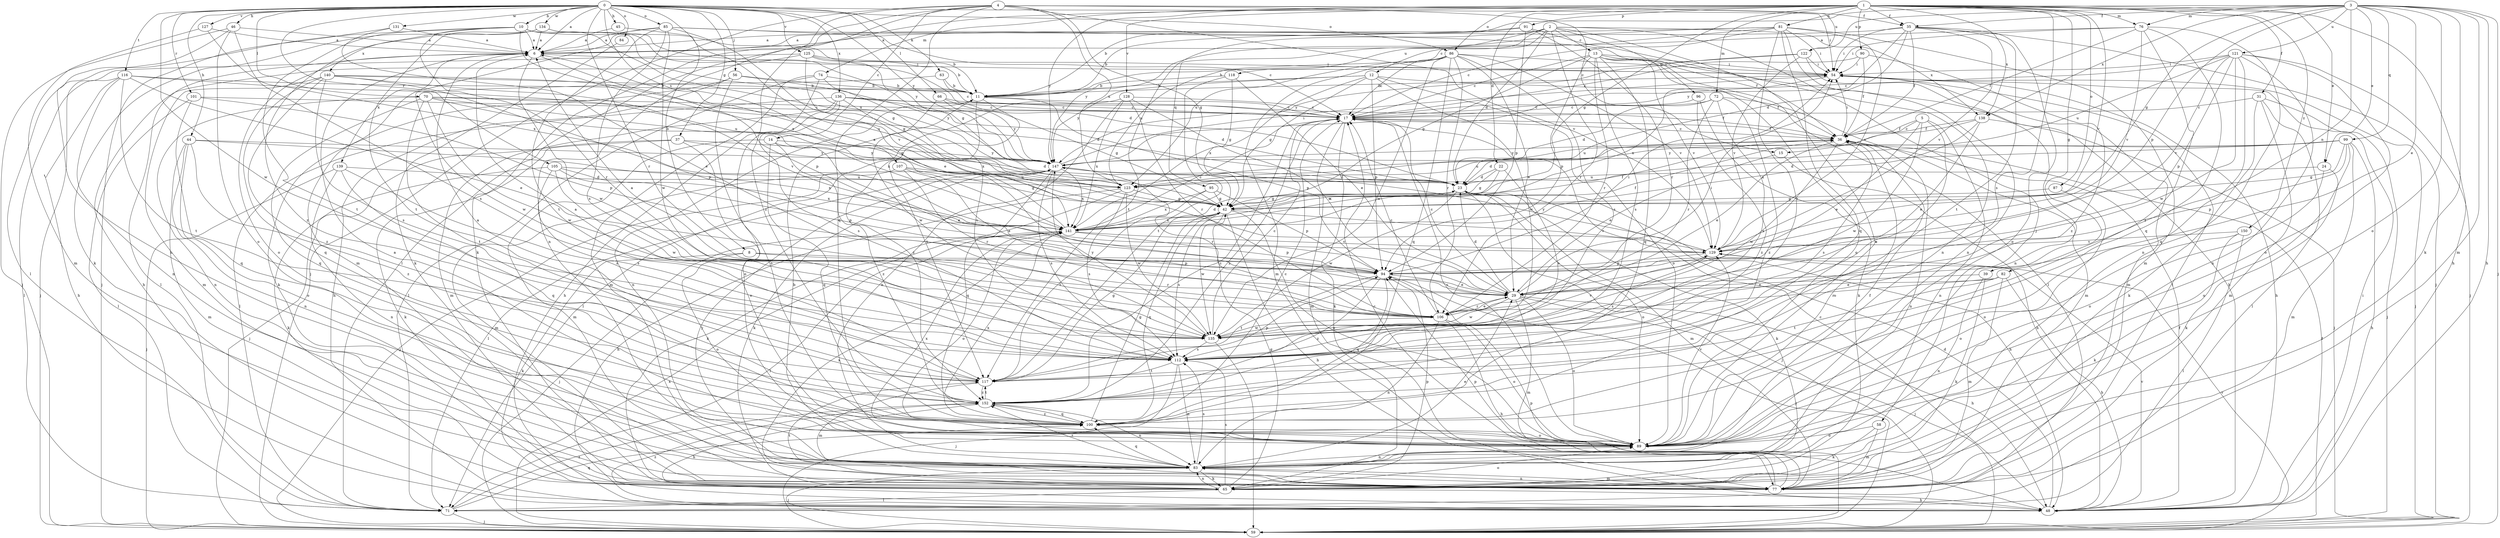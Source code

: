 strict digraph  {
0;
1;
2;
3;
4;
5;
6;
8;
10;
11;
12;
13;
14;
15;
17;
22;
23;
24;
29;
31;
35;
36;
37;
39;
42;
44;
45;
46;
48;
54;
56;
58;
59;
63;
65;
66;
70;
71;
72;
74;
76;
77;
81;
82;
83;
84;
85;
86;
87;
89;
90;
91;
94;
95;
96;
99;
100;
101;
105;
106;
107;
112;
116;
117;
118;
121;
122;
123;
125;
127;
128;
129;
131;
134;
135;
136;
138;
139;
140;
141;
147;
150;
152;
0 -> 6  [label=a];
0 -> 8  [label=b];
0 -> 10  [label=b];
0 -> 37  [label=g];
0 -> 44  [label=h];
0 -> 45  [label=h];
0 -> 46  [label=h];
0 -> 54  [label=i];
0 -> 56  [label=j];
0 -> 63  [label=k];
0 -> 66  [label=l];
0 -> 70  [label=l];
0 -> 84  [label=o];
0 -> 85  [label=o];
0 -> 86  [label=o];
0 -> 101  [label=r];
0 -> 105  [label=r];
0 -> 106  [label=r];
0 -> 107  [label=s];
0 -> 116  [label=t];
0 -> 125  [label=v];
0 -> 127  [label=v];
0 -> 131  [label=w];
0 -> 134  [label=w];
0 -> 135  [label=w];
0 -> 136  [label=x];
0 -> 147  [label=y];
1 -> 22  [label=d];
1 -> 24  [label=e];
1 -> 31  [label=f];
1 -> 35  [label=f];
1 -> 39  [label=g];
1 -> 42  [label=g];
1 -> 48  [label=h];
1 -> 71  [label=l];
1 -> 72  [label=m];
1 -> 74  [label=m];
1 -> 76  [label=m];
1 -> 81  [label=n];
1 -> 86  [label=o];
1 -> 87  [label=o];
1 -> 90  [label=p];
1 -> 91  [label=p];
1 -> 112  [label=s];
1 -> 128  [label=v];
1 -> 129  [label=v];
1 -> 138  [label=x];
1 -> 147  [label=y];
1 -> 150  [label=z];
2 -> 12  [label=c];
2 -> 13  [label=c];
2 -> 23  [label=d];
2 -> 58  [label=j];
2 -> 89  [label=o];
2 -> 95  [label=q];
2 -> 96  [label=q];
2 -> 106  [label=r];
2 -> 117  [label=t];
2 -> 118  [label=u];
2 -> 138  [label=x];
3 -> 11  [label=b];
3 -> 24  [label=e];
3 -> 29  [label=e];
3 -> 35  [label=f];
3 -> 42  [label=g];
3 -> 48  [label=h];
3 -> 59  [label=j];
3 -> 65  [label=k];
3 -> 76  [label=m];
3 -> 77  [label=m];
3 -> 82  [label=n];
3 -> 89  [label=o];
3 -> 94  [label=p];
3 -> 99  [label=q];
3 -> 121  [label=u];
3 -> 122  [label=u];
3 -> 138  [label=x];
4 -> 14  [label=c];
4 -> 15  [label=c];
4 -> 35  [label=f];
4 -> 42  [label=g];
4 -> 59  [label=j];
4 -> 65  [label=k];
4 -> 83  [label=n];
4 -> 100  [label=q];
4 -> 122  [label=u];
4 -> 123  [label=u];
4 -> 129  [label=v];
4 -> 152  [label=z];
5 -> 15  [label=c];
5 -> 29  [label=e];
5 -> 36  [label=f];
5 -> 83  [label=n];
5 -> 112  [label=s];
5 -> 135  [label=w];
6 -> 54  [label=i];
6 -> 71  [label=l];
6 -> 89  [label=o];
6 -> 94  [label=p];
6 -> 135  [label=w];
6 -> 139  [label=x];
8 -> 65  [label=k];
8 -> 89  [label=o];
8 -> 94  [label=p];
8 -> 106  [label=r];
10 -> 6  [label=a];
10 -> 11  [label=b];
10 -> 42  [label=g];
10 -> 71  [label=l];
10 -> 106  [label=r];
10 -> 117  [label=t];
10 -> 123  [label=u];
10 -> 140  [label=x];
10 -> 141  [label=x];
11 -> 17  [label=c];
11 -> 83  [label=n];
11 -> 94  [label=p];
11 -> 117  [label=t];
11 -> 152  [label=z];
12 -> 11  [label=b];
12 -> 36  [label=f];
12 -> 42  [label=g];
12 -> 89  [label=o];
12 -> 94  [label=p];
12 -> 135  [label=w];
12 -> 141  [label=x];
12 -> 147  [label=y];
13 -> 17  [label=c];
13 -> 42  [label=g];
13 -> 48  [label=h];
13 -> 54  [label=i];
13 -> 71  [label=l];
13 -> 89  [label=o];
13 -> 94  [label=p];
13 -> 100  [label=q];
13 -> 106  [label=r];
13 -> 112  [label=s];
13 -> 129  [label=v];
14 -> 29  [label=e];
14 -> 77  [label=m];
14 -> 100  [label=q];
14 -> 147  [label=y];
14 -> 152  [label=z];
15 -> 29  [label=e];
15 -> 48  [label=h];
17 -> 36  [label=f];
17 -> 65  [label=k];
17 -> 77  [label=m];
17 -> 152  [label=z];
22 -> 23  [label=d];
22 -> 42  [label=g];
22 -> 112  [label=s];
22 -> 141  [label=x];
23 -> 42  [label=g];
23 -> 48  [label=h];
23 -> 59  [label=j];
23 -> 65  [label=k];
23 -> 77  [label=m];
23 -> 89  [label=o];
23 -> 135  [label=w];
24 -> 65  [label=k];
24 -> 89  [label=o];
24 -> 123  [label=u];
29 -> 17  [label=c];
29 -> 23  [label=d];
29 -> 48  [label=h];
29 -> 54  [label=i];
29 -> 59  [label=j];
29 -> 77  [label=m];
29 -> 89  [label=o];
29 -> 106  [label=r];
29 -> 135  [label=w];
31 -> 17  [label=c];
31 -> 59  [label=j];
31 -> 65  [label=k];
31 -> 71  [label=l];
31 -> 77  [label=m];
35 -> 6  [label=a];
35 -> 23  [label=d];
35 -> 36  [label=f];
35 -> 54  [label=i];
35 -> 59  [label=j];
35 -> 89  [label=o];
35 -> 117  [label=t];
35 -> 129  [label=v];
35 -> 147  [label=y];
36 -> 17  [label=c];
36 -> 23  [label=d];
36 -> 29  [label=e];
36 -> 54  [label=i];
36 -> 83  [label=n];
36 -> 89  [label=o];
36 -> 112  [label=s];
36 -> 135  [label=w];
36 -> 147  [label=y];
37 -> 23  [label=d];
37 -> 59  [label=j];
37 -> 65  [label=k];
37 -> 89  [label=o];
37 -> 147  [label=y];
39 -> 29  [label=e];
39 -> 65  [label=k];
39 -> 83  [label=n];
42 -> 36  [label=f];
42 -> 48  [label=h];
42 -> 89  [label=o];
42 -> 100  [label=q];
42 -> 112  [label=s];
42 -> 129  [label=v];
42 -> 135  [label=w];
42 -> 141  [label=x];
44 -> 77  [label=m];
44 -> 83  [label=n];
44 -> 89  [label=o];
44 -> 141  [label=x];
44 -> 147  [label=y];
44 -> 152  [label=z];
45 -> 6  [label=a];
45 -> 29  [label=e];
46 -> 6  [label=a];
46 -> 59  [label=j];
46 -> 83  [label=n];
46 -> 89  [label=o];
46 -> 112  [label=s];
48 -> 17  [label=c];
48 -> 23  [label=d];
48 -> 36  [label=f];
48 -> 54  [label=i];
48 -> 129  [label=v];
48 -> 152  [label=z];
54 -> 11  [label=b];
54 -> 48  [label=h];
54 -> 59  [label=j];
54 -> 77  [label=m];
54 -> 141  [label=x];
56 -> 11  [label=b];
56 -> 48  [label=h];
56 -> 65  [label=k];
56 -> 89  [label=o];
56 -> 147  [label=y];
58 -> 65  [label=k];
58 -> 77  [label=m];
58 -> 89  [label=o];
59 -> 36  [label=f];
59 -> 94  [label=p];
59 -> 129  [label=v];
59 -> 141  [label=x];
63 -> 11  [label=b];
63 -> 17  [label=c];
63 -> 135  [label=w];
65 -> 42  [label=g];
65 -> 48  [label=h];
65 -> 71  [label=l];
65 -> 83  [label=n];
65 -> 89  [label=o];
65 -> 94  [label=p];
65 -> 112  [label=s];
65 -> 141  [label=x];
66 -> 17  [label=c];
66 -> 42  [label=g];
66 -> 135  [label=w];
66 -> 147  [label=y];
70 -> 17  [label=c];
70 -> 23  [label=d];
70 -> 42  [label=g];
70 -> 83  [label=n];
70 -> 100  [label=q];
70 -> 117  [label=t];
70 -> 135  [label=w];
70 -> 141  [label=x];
71 -> 59  [label=j];
71 -> 100  [label=q];
71 -> 152  [label=z];
72 -> 17  [label=c];
72 -> 23  [label=d];
72 -> 77  [label=m];
72 -> 106  [label=r];
72 -> 112  [label=s];
72 -> 152  [label=z];
74 -> 11  [label=b];
74 -> 48  [label=h];
74 -> 71  [label=l];
74 -> 77  [label=m];
74 -> 112  [label=s];
76 -> 6  [label=a];
76 -> 36  [label=f];
76 -> 54  [label=i];
76 -> 83  [label=n];
76 -> 100  [label=q];
76 -> 129  [label=v];
76 -> 152  [label=z];
77 -> 17  [label=c];
77 -> 54  [label=i];
77 -> 83  [label=n];
77 -> 94  [label=p];
77 -> 117  [label=t];
77 -> 147  [label=y];
81 -> 6  [label=a];
81 -> 17  [label=c];
81 -> 54  [label=i];
81 -> 77  [label=m];
81 -> 83  [label=n];
81 -> 100  [label=q];
81 -> 112  [label=s];
81 -> 123  [label=u];
81 -> 129  [label=v];
81 -> 147  [label=y];
82 -> 29  [label=e];
82 -> 48  [label=h];
82 -> 77  [label=m];
82 -> 106  [label=r];
82 -> 117  [label=t];
83 -> 11  [label=b];
83 -> 29  [label=e];
83 -> 59  [label=j];
83 -> 65  [label=k];
83 -> 77  [label=m];
83 -> 100  [label=q];
83 -> 112  [label=s];
83 -> 152  [label=z];
84 -> 65  [label=k];
85 -> 6  [label=a];
85 -> 17  [label=c];
85 -> 36  [label=f];
85 -> 77  [label=m];
85 -> 112  [label=s];
85 -> 117  [label=t];
85 -> 129  [label=v];
85 -> 135  [label=w];
86 -> 17  [label=c];
86 -> 29  [label=e];
86 -> 54  [label=i];
86 -> 77  [label=m];
86 -> 100  [label=q];
86 -> 106  [label=r];
86 -> 112  [label=s];
86 -> 123  [label=u];
86 -> 129  [label=v];
86 -> 135  [label=w];
87 -> 42  [label=g];
87 -> 89  [label=o];
89 -> 6  [label=a];
89 -> 17  [label=c];
89 -> 36  [label=f];
89 -> 83  [label=n];
89 -> 129  [label=v];
89 -> 141  [label=x];
90 -> 17  [label=c];
90 -> 36  [label=f];
90 -> 54  [label=i];
90 -> 152  [label=z];
91 -> 6  [label=a];
91 -> 11  [label=b];
91 -> 83  [label=n];
91 -> 94  [label=p];
91 -> 106  [label=r];
94 -> 29  [label=e];
94 -> 54  [label=i];
94 -> 59  [label=j];
94 -> 100  [label=q];
94 -> 117  [label=t];
94 -> 152  [label=z];
95 -> 42  [label=g];
95 -> 94  [label=p];
95 -> 117  [label=t];
95 -> 141  [label=x];
96 -> 17  [label=c];
96 -> 65  [label=k];
96 -> 152  [label=z];
99 -> 23  [label=d];
99 -> 42  [label=g];
99 -> 48  [label=h];
99 -> 77  [label=m];
99 -> 89  [label=o];
99 -> 94  [label=p];
99 -> 123  [label=u];
99 -> 147  [label=y];
100 -> 17  [label=c];
100 -> 42  [label=g];
100 -> 89  [label=o];
100 -> 141  [label=x];
100 -> 152  [label=z];
101 -> 17  [label=c];
101 -> 71  [label=l];
101 -> 94  [label=p];
101 -> 100  [label=q];
105 -> 65  [label=k];
105 -> 94  [label=p];
105 -> 112  [label=s];
105 -> 123  [label=u];
105 -> 135  [label=w];
105 -> 141  [label=x];
106 -> 6  [label=a];
106 -> 17  [label=c];
106 -> 29  [label=e];
106 -> 48  [label=h];
106 -> 83  [label=n];
106 -> 89  [label=o];
106 -> 135  [label=w];
107 -> 29  [label=e];
107 -> 42  [label=g];
107 -> 77  [label=m];
107 -> 106  [label=r];
107 -> 123  [label=u];
112 -> 6  [label=a];
112 -> 59  [label=j];
112 -> 83  [label=n];
112 -> 117  [label=t];
116 -> 11  [label=b];
116 -> 29  [label=e];
116 -> 48  [label=h];
116 -> 71  [label=l];
116 -> 83  [label=n];
116 -> 117  [label=t];
116 -> 123  [label=u];
117 -> 6  [label=a];
117 -> 42  [label=g];
117 -> 77  [label=m];
117 -> 94  [label=p];
117 -> 152  [label=z];
118 -> 11  [label=b];
118 -> 29  [label=e];
118 -> 42  [label=g];
118 -> 117  [label=t];
121 -> 17  [label=c];
121 -> 54  [label=i];
121 -> 59  [label=j];
121 -> 83  [label=n];
121 -> 89  [label=o];
121 -> 94  [label=p];
121 -> 100  [label=q];
121 -> 123  [label=u];
121 -> 129  [label=v];
121 -> 135  [label=w];
122 -> 11  [label=b];
122 -> 54  [label=i];
122 -> 83  [label=n];
122 -> 129  [label=v];
122 -> 147  [label=y];
123 -> 42  [label=g];
123 -> 48  [label=h];
123 -> 65  [label=k];
123 -> 112  [label=s];
123 -> 135  [label=w];
125 -> 11  [label=b];
125 -> 23  [label=d];
125 -> 42  [label=g];
125 -> 48  [label=h];
125 -> 54  [label=i];
125 -> 59  [label=j];
127 -> 6  [label=a];
127 -> 77  [label=m];
127 -> 141  [label=x];
128 -> 17  [label=c];
128 -> 29  [label=e];
128 -> 71  [label=l];
128 -> 83  [label=n];
128 -> 106  [label=r];
128 -> 141  [label=x];
129 -> 94  [label=p];
129 -> 112  [label=s];
129 -> 147  [label=y];
131 -> 6  [label=a];
131 -> 29  [label=e];
131 -> 59  [label=j];
134 -> 6  [label=a];
134 -> 42  [label=g];
134 -> 65  [label=k];
134 -> 117  [label=t];
134 -> 147  [label=y];
134 -> 152  [label=z];
135 -> 17  [label=c];
135 -> 59  [label=j];
135 -> 112  [label=s];
135 -> 129  [label=v];
135 -> 147  [label=y];
136 -> 17  [label=c];
136 -> 23  [label=d];
136 -> 36  [label=f];
136 -> 71  [label=l];
136 -> 77  [label=m];
136 -> 89  [label=o];
136 -> 112  [label=s];
136 -> 141  [label=x];
138 -> 29  [label=e];
138 -> 36  [label=f];
138 -> 59  [label=j];
138 -> 123  [label=u];
138 -> 141  [label=x];
139 -> 23  [label=d];
139 -> 59  [label=j];
139 -> 83  [label=n];
139 -> 100  [label=q];
139 -> 112  [label=s];
140 -> 11  [label=b];
140 -> 77  [label=m];
140 -> 94  [label=p];
140 -> 100  [label=q];
140 -> 112  [label=s];
140 -> 123  [label=u];
140 -> 129  [label=v];
140 -> 152  [label=z];
141 -> 6  [label=a];
141 -> 17  [label=c];
141 -> 23  [label=d];
141 -> 36  [label=f];
141 -> 59  [label=j];
141 -> 71  [label=l];
141 -> 89  [label=o];
141 -> 94  [label=p];
141 -> 129  [label=v];
147 -> 23  [label=d];
147 -> 54  [label=i];
147 -> 59  [label=j];
147 -> 65  [label=k];
147 -> 71  [label=l];
147 -> 100  [label=q];
147 -> 106  [label=r];
147 -> 112  [label=s];
147 -> 141  [label=x];
150 -> 65  [label=k];
150 -> 71  [label=l];
150 -> 89  [label=o];
150 -> 129  [label=v];
152 -> 17  [label=c];
152 -> 48  [label=h];
152 -> 83  [label=n];
152 -> 100  [label=q];
152 -> 117  [label=t];
}
